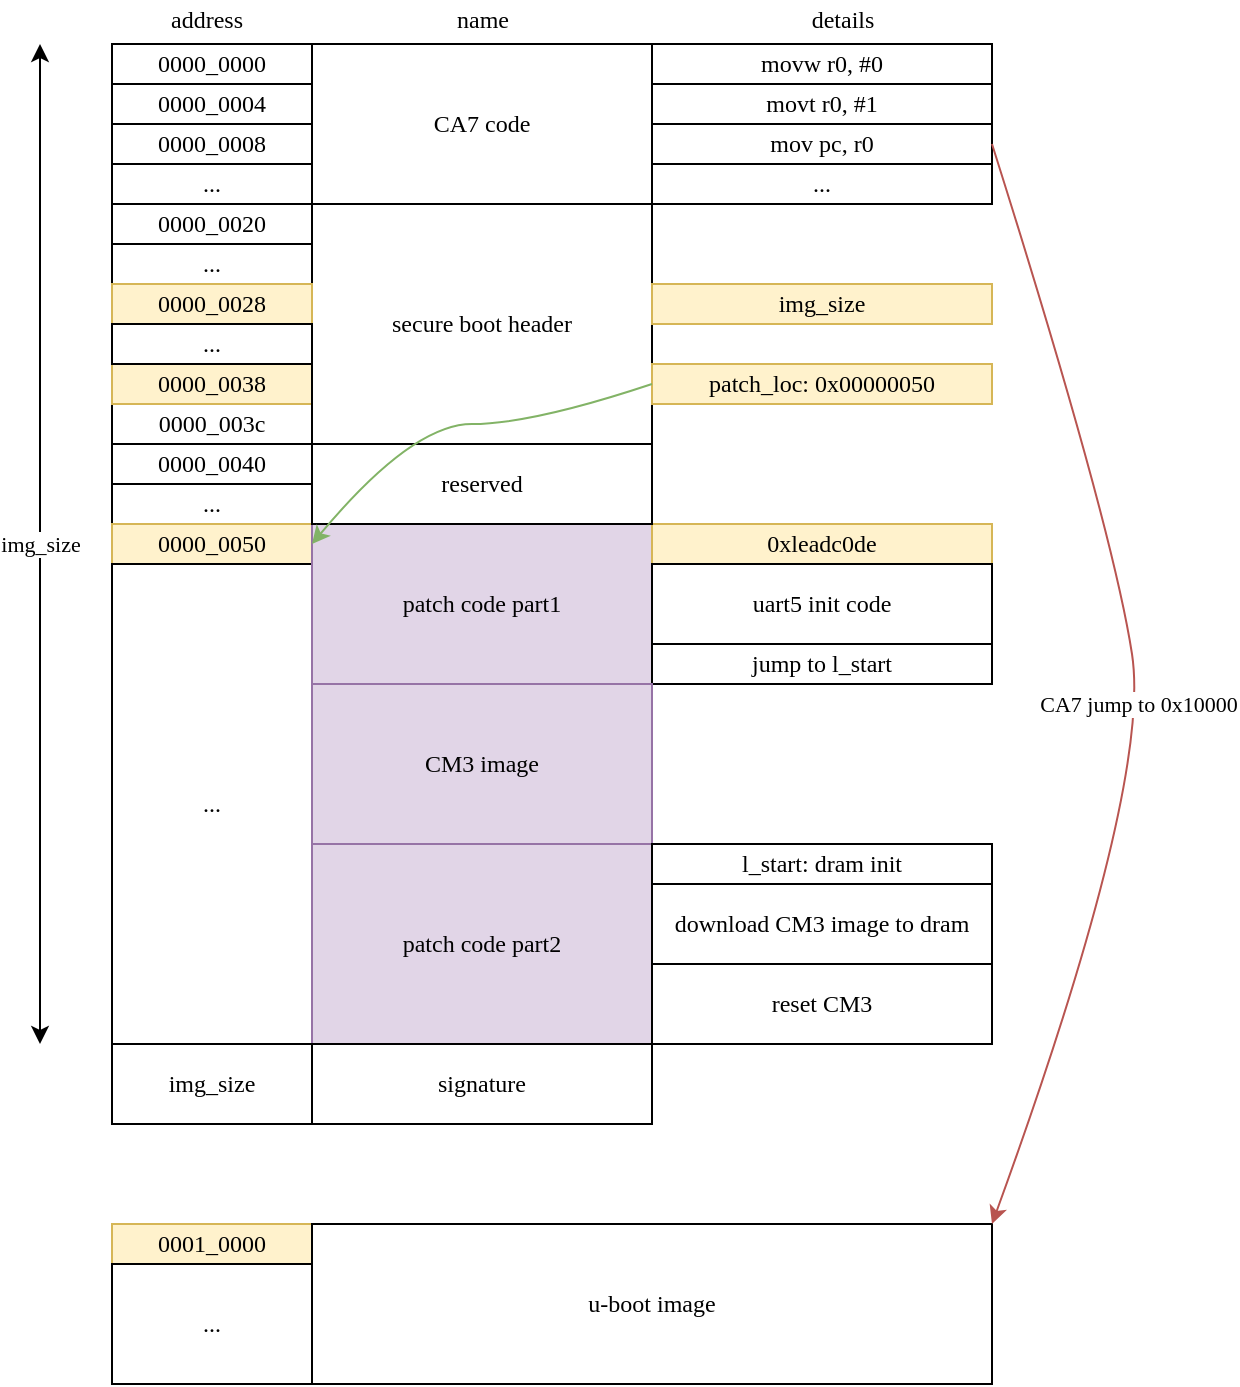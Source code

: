 <mxfile version="13.3.5" type="device"><diagram id="dw0IqlBXZwo_pZofRDzN" name="Page-1"><mxGraphModel dx="946" dy="611" grid="1" gridSize="10" guides="1" tooltips="1" connect="1" arrows="1" fold="1" page="1" pageScale="1" pageWidth="827" pageHeight="1169" math="0" shadow="0"><root><mxCell id="0"/><mxCell id="1" parent="0"/><mxCell id="EMx238ram38udujBlheV-1" value="0000_0000" style="rounded=0;whiteSpace=wrap;html=1;fontFamily=Lucida Console;" vertex="1" parent="1"><mxGeometry x="80" y="40" width="100" height="20" as="geometry"/></mxCell><mxCell id="EMx238ram38udujBlheV-2" value="0000_0004" style="rounded=0;whiteSpace=wrap;html=1;fontFamily=Lucida Console;" vertex="1" parent="1"><mxGeometry x="80" y="60" width="100" height="20" as="geometry"/></mxCell><mxCell id="EMx238ram38udujBlheV-3" value="0000_0008" style="rounded=0;whiteSpace=wrap;html=1;fontFamily=Lucida Console;" vertex="1" parent="1"><mxGeometry x="80" y="80" width="100" height="20" as="geometry"/></mxCell><mxCell id="EMx238ram38udujBlheV-4" value="movw r0, #0" style="rounded=0;whiteSpace=wrap;html=1;fontFamily=Lucida Console;" vertex="1" parent="1"><mxGeometry x="350" y="40" width="170" height="20" as="geometry"/></mxCell><mxCell id="EMx238ram38udujBlheV-5" value="movt r0, #1" style="rounded=0;whiteSpace=wrap;html=1;fontFamily=Lucida Console;" vertex="1" parent="1"><mxGeometry x="350" y="60" width="170" height="20" as="geometry"/></mxCell><mxCell id="EMx238ram38udujBlheV-6" value="mov pc, r0" style="rounded=0;whiteSpace=wrap;html=1;fontFamily=Lucida Console;" vertex="1" parent="1"><mxGeometry x="350" y="80" width="170" height="20" as="geometry"/></mxCell><mxCell id="EMx238ram38udujBlheV-7" value="..." style="rounded=0;whiteSpace=wrap;html=1;fontFamily=Lucida Console;" vertex="1" parent="1"><mxGeometry x="80" y="100" width="100" height="20" as="geometry"/></mxCell><mxCell id="EMx238ram38udujBlheV-8" value="0000_0020" style="rounded=0;whiteSpace=wrap;html=1;fontFamily=Lucida Console;" vertex="1" parent="1"><mxGeometry x="80" y="120" width="100" height="20" as="geometry"/></mxCell><mxCell id="EMx238ram38udujBlheV-9" value="..." style="rounded=0;whiteSpace=wrap;html=1;fontFamily=Lucida Console;" vertex="1" parent="1"><mxGeometry x="80" y="140" width="100" height="20" as="geometry"/></mxCell><mxCell id="EMx238ram38udujBlheV-10" value="0000_003c" style="rounded=0;whiteSpace=wrap;html=1;fontFamily=Lucida Console;" vertex="1" parent="1"><mxGeometry x="80" y="220" width="100" height="20" as="geometry"/></mxCell><mxCell id="EMx238ram38udujBlheV-12" value="0000_0038" style="rounded=0;whiteSpace=wrap;html=1;fontFamily=Lucida Console;fillColor=#fff2cc;strokeColor=#d6b656;" vertex="1" parent="1"><mxGeometry x="80" y="200" width="100" height="20" as="geometry"/></mxCell><mxCell id="EMx238ram38udujBlheV-13" value="secure boot header" style="rounded=0;whiteSpace=wrap;html=1;fontFamily=Lucida Console;" vertex="1" parent="1"><mxGeometry x="180" y="120" width="170" height="120" as="geometry"/></mxCell><mxCell id="EMx238ram38udujBlheV-14" value="0000_0040" style="rounded=0;whiteSpace=wrap;html=1;fontFamily=Lucida Console;" vertex="1" parent="1"><mxGeometry x="80" y="240" width="100" height="20" as="geometry"/></mxCell><mxCell id="EMx238ram38udujBlheV-15" value="..." style="rounded=0;whiteSpace=wrap;html=1;fontFamily=Lucida Console;" vertex="1" parent="1"><mxGeometry x="80" y="260" width="100" height="20" as="geometry"/></mxCell><mxCell id="EMx238ram38udujBlheV-16" value="0000_0050" style="rounded=0;whiteSpace=wrap;html=1;fontFamily=Lucida Console;fillColor=#fff2cc;strokeColor=#d6b656;" vertex="1" parent="1"><mxGeometry x="80" y="280" width="100" height="20" as="geometry"/></mxCell><mxCell id="EMx238ram38udujBlheV-17" value="..." style="rounded=0;whiteSpace=wrap;html=1;fontFamily=Lucida Console;" vertex="1" parent="1"><mxGeometry x="80" y="300" width="100" height="240" as="geometry"/></mxCell><mxCell id="EMx238ram38udujBlheV-18" value="patch code part1" style="rounded=0;whiteSpace=wrap;html=1;fontFamily=Lucida Console;fillColor=#e1d5e7;strokeColor=#9673a6;" vertex="1" parent="1"><mxGeometry x="180" y="280" width="170" height="80" as="geometry"/></mxCell><mxCell id="EMx238ram38udujBlheV-19" value="0xleadc0de" style="rounded=0;whiteSpace=wrap;html=1;fontFamily=Lucida Console;fillColor=#fff2cc;strokeColor=#d6b656;" vertex="1" parent="1"><mxGeometry x="350" y="280" width="170" height="20" as="geometry"/></mxCell><mxCell id="EMx238ram38udujBlheV-20" value="CA7 code" style="rounded=0;whiteSpace=wrap;html=1;fontFamily=Lucida Console;" vertex="1" parent="1"><mxGeometry x="180" y="40" width="170" height="80" as="geometry"/></mxCell><mxCell id="EMx238ram38udujBlheV-21" value="..." style="rounded=0;whiteSpace=wrap;html=1;fontFamily=Lucida Console;" vertex="1" parent="1"><mxGeometry x="350" y="100" width="170" height="20" as="geometry"/></mxCell><mxCell id="EMx238ram38udujBlheV-22" value="patch_loc: 0x00000050" style="rounded=0;whiteSpace=wrap;html=1;fontFamily=Lucida Console;fillColor=#fff2cc;strokeColor=#d6b656;" vertex="1" parent="1"><mxGeometry x="350" y="200" width="170" height="20" as="geometry"/></mxCell><mxCell id="EMx238ram38udujBlheV-23" value="uart5 init code" style="rounded=0;whiteSpace=wrap;html=1;fontFamily=Lucida Console;" vertex="1" parent="1"><mxGeometry x="350" y="300" width="170" height="40" as="geometry"/></mxCell><mxCell id="EMx238ram38udujBlheV-24" value="jump to l_start" style="rounded=0;whiteSpace=wrap;html=1;fontFamily=Lucida Console;" vertex="1" parent="1"><mxGeometry x="350" y="340" width="170" height="20" as="geometry"/></mxCell><mxCell id="EMx238ram38udujBlheV-25" value="CM3 image" style="rounded=0;whiteSpace=wrap;html=1;fontFamily=Lucida Console;fillColor=#e1d5e7;strokeColor=#9673a6;" vertex="1" parent="1"><mxGeometry x="180" y="360" width="170" height="80" as="geometry"/></mxCell><mxCell id="EMx238ram38udujBlheV-26" value="patch code part2" style="rounded=0;whiteSpace=wrap;html=1;fontFamily=Lucida Console;fillColor=#e1d5e7;strokeColor=#9673a6;" vertex="1" parent="1"><mxGeometry x="180" y="440" width="170" height="100" as="geometry"/></mxCell><mxCell id="EMx238ram38udujBlheV-27" value="l_start: dram init" style="rounded=0;whiteSpace=wrap;html=1;fontFamily=Lucida Console;" vertex="1" parent="1"><mxGeometry x="350" y="440" width="170" height="20" as="geometry"/></mxCell><mxCell id="EMx238ram38udujBlheV-28" value="download CM3 image to dram" style="rounded=0;whiteSpace=wrap;html=1;fontFamily=Lucida Console;" vertex="1" parent="1"><mxGeometry x="350" y="460" width="170" height="40" as="geometry"/></mxCell><mxCell id="EMx238ram38udujBlheV-29" value="reset CM3" style="rounded=0;whiteSpace=wrap;html=1;fontFamily=Lucida Console;" vertex="1" parent="1"><mxGeometry x="350" y="500" width="170" height="40" as="geometry"/></mxCell><mxCell id="EMx238ram38udujBlheV-31" value="0000_0028" style="rounded=0;whiteSpace=wrap;html=1;fontFamily=Lucida Console;fillColor=#fff2cc;strokeColor=#d6b656;" vertex="1" parent="1"><mxGeometry x="80" y="160" width="100" height="20" as="geometry"/></mxCell><mxCell id="EMx238ram38udujBlheV-32" value="..." style="rounded=0;whiteSpace=wrap;html=1;fontFamily=Lucida Console;" vertex="1" parent="1"><mxGeometry x="80" y="180" width="100" height="20" as="geometry"/></mxCell><mxCell id="EMx238ram38udujBlheV-33" value="img_size" style="rounded=0;whiteSpace=wrap;html=1;fontFamily=Lucida Console;fillColor=#fff2cc;strokeColor=#d6b656;" vertex="1" parent="1"><mxGeometry x="350" y="160" width="170" height="20" as="geometry"/></mxCell><mxCell id="EMx238ram38udujBlheV-35" value="reserved" style="rounded=0;whiteSpace=wrap;html=1;fontFamily=Lucida Console;" vertex="1" parent="1"><mxGeometry x="180" y="240" width="170" height="40" as="geometry"/></mxCell><mxCell id="EMx238ram38udujBlheV-36" value="img_size" style="rounded=0;whiteSpace=wrap;html=1;fontFamily=Lucida Console;" vertex="1" parent="1"><mxGeometry x="80" y="540" width="100" height="40" as="geometry"/></mxCell><mxCell id="EMx238ram38udujBlheV-37" value="0001_0000" style="rounded=0;whiteSpace=wrap;html=1;fontFamily=Lucida Console;fillColor=#fff2cc;strokeColor=#d6b656;" vertex="1" parent="1"><mxGeometry x="80" y="630" width="100" height="20" as="geometry"/></mxCell><mxCell id="EMx238ram38udujBlheV-38" value="u-boot image" style="rounded=0;whiteSpace=wrap;html=1;fontFamily=Lucida Console;" vertex="1" parent="1"><mxGeometry x="180" y="630" width="340" height="80" as="geometry"/></mxCell><mxCell id="EMx238ram38udujBlheV-39" value="..." style="rounded=0;whiteSpace=wrap;html=1;fontFamily=Lucida Console;" vertex="1" parent="1"><mxGeometry x="80" y="650" width="100" height="60" as="geometry"/></mxCell><mxCell id="EMx238ram38udujBlheV-40" value="address" style="text;html=1;align=center;verticalAlign=middle;resizable=0;points=[];autosize=1;fontFamily=Lucida Console;" vertex="1" parent="1"><mxGeometry x="92" y="18" width="70" height="20" as="geometry"/></mxCell><mxCell id="EMx238ram38udujBlheV-41" value="name" style="text;html=1;align=center;verticalAlign=middle;resizable=0;points=[];autosize=1;fontFamily=Lucida Console;" vertex="1" parent="1"><mxGeometry x="245" y="18" width="40" height="20" as="geometry"/></mxCell><mxCell id="EMx238ram38udujBlheV-42" value="details" style="text;html=1;align=center;verticalAlign=middle;resizable=0;points=[];autosize=1;fontFamily=Lucida Console;" vertex="1" parent="1"><mxGeometry x="410" y="18" width="70" height="20" as="geometry"/></mxCell><mxCell id="EMx238ram38udujBlheV-45" value="" style="curved=1;endArrow=classic;html=1;fontFamily=Lucida Console;exitX=1;exitY=0.5;exitDx=0;exitDy=0;entryX=1;entryY=0;entryDx=0;entryDy=0;fillColor=#f8cecc;strokeColor=#b85450;" edge="1" parent="1" source="EMx238ram38udujBlheV-6" target="EMx238ram38udujBlheV-38"><mxGeometry width="50" height="50" relative="1" as="geometry"><mxPoint x="390" y="390" as="sourcePoint"/><mxPoint x="440" y="340" as="targetPoint"/><Array as="points"><mxPoint x="580" y="280"/><mxPoint x="600" y="410"/></Array></mxGeometry></mxCell><mxCell id="EMx238ram38udujBlheV-46" value="CA7 jump to 0x10000" style="edgeLabel;html=1;align=center;verticalAlign=middle;resizable=0;points=[];fontFamily=Lucida Console;" vertex="1" connectable="0" parent="EMx238ram38udujBlheV-45"><mxGeometry x="0.027" y="-1" relative="1" as="geometry"><mxPoint as="offset"/></mxGeometry></mxCell><mxCell id="EMx238ram38udujBlheV-49" value="" style="curved=1;endArrow=classic;html=1;fontFamily=Lucida Console;exitX=1;exitY=0.75;exitDx=0;exitDy=0;entryX=1;entryY=0.5;entryDx=0;entryDy=0;fillColor=#d5e8d4;strokeColor=#82b366;" edge="1" parent="1" source="EMx238ram38udujBlheV-13" target="EMx238ram38udujBlheV-16"><mxGeometry width="50" height="50" relative="1" as="geometry"><mxPoint x="390" y="390" as="sourcePoint"/><mxPoint x="440" y="340" as="targetPoint"/><Array as="points"><mxPoint x="290" y="230"/><mxPoint x="230" y="230"/></Array></mxGeometry></mxCell><mxCell id="EMx238ram38udujBlheV-51" value="signature" style="rounded=0;whiteSpace=wrap;html=1;fontFamily=Lucida Console;" vertex="1" parent="1"><mxGeometry x="180" y="540" width="170" height="40" as="geometry"/></mxCell><mxCell id="EMx238ram38udujBlheV-52" value="img_size" style="endArrow=classic;startArrow=classic;html=1;fontFamily=Lucida Console;" edge="1" parent="1"><mxGeometry width="50" height="50" relative="1" as="geometry"><mxPoint x="44" y="540" as="sourcePoint"/><mxPoint x="44" y="40" as="targetPoint"/></mxGeometry></mxCell></root></mxGraphModel></diagram></mxfile>